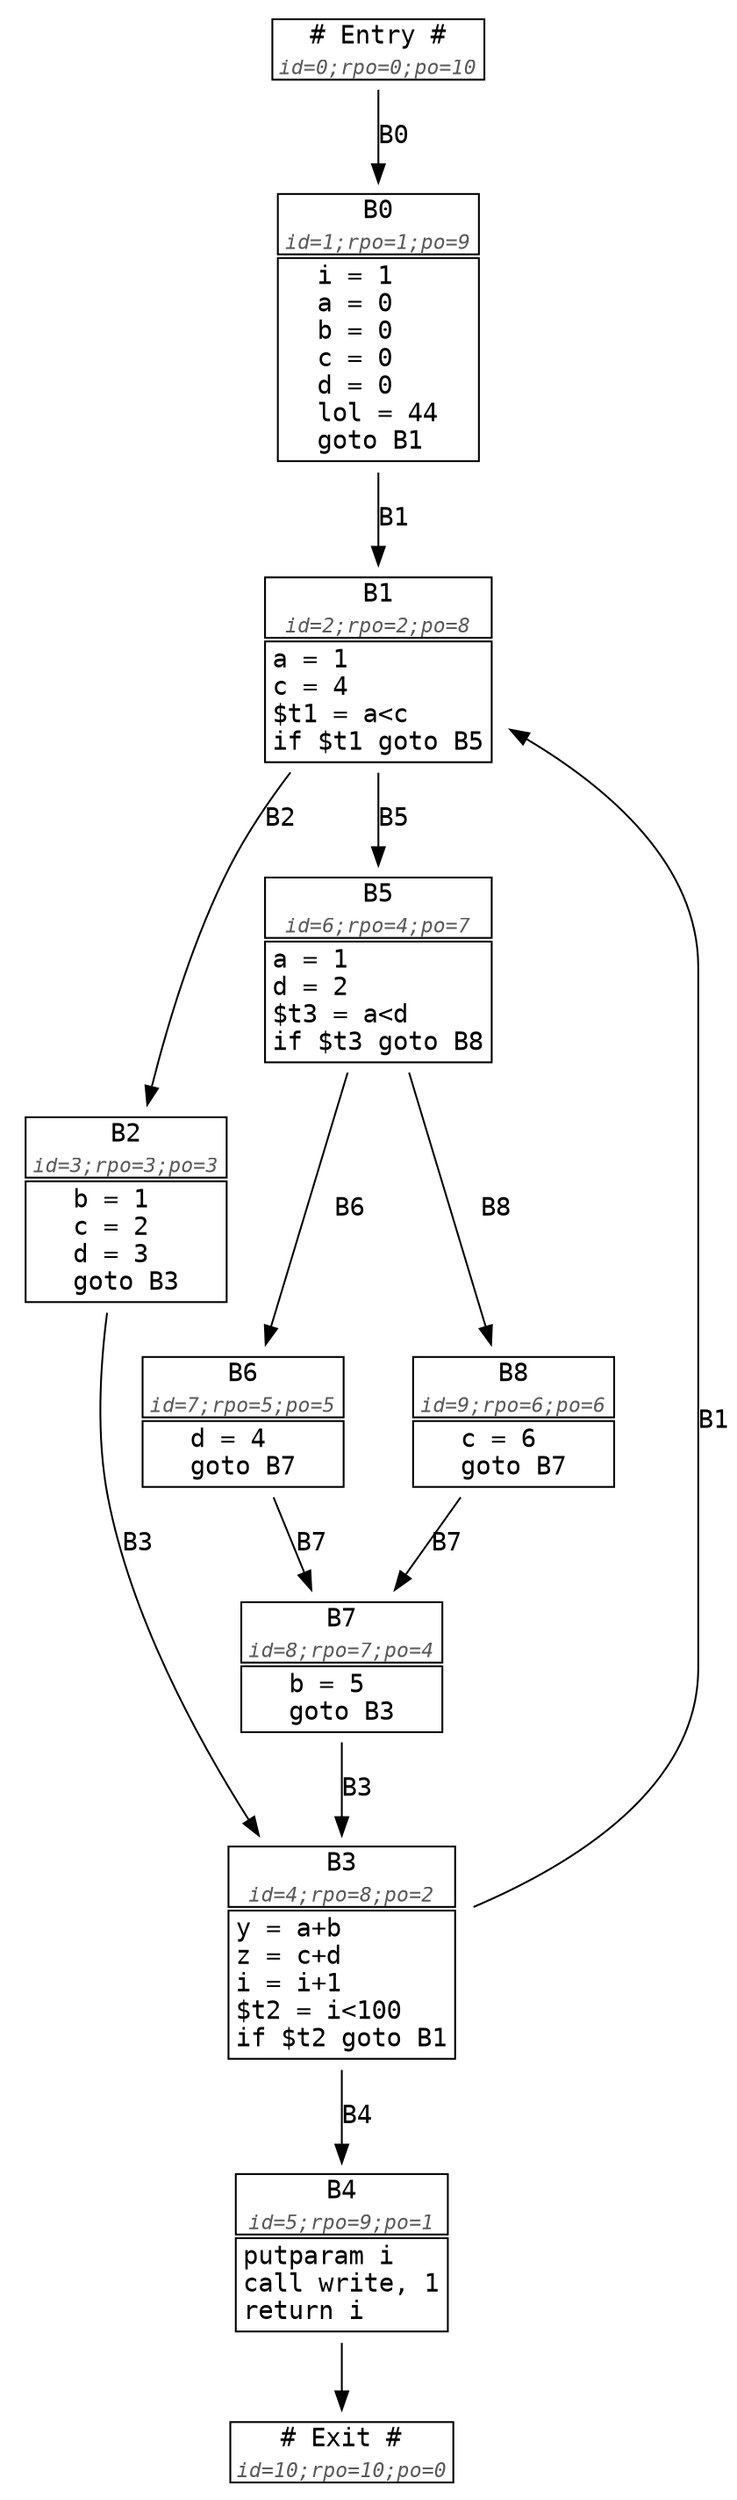 digraph g {
	graph [bb="0,0,395,1358",
		fontname="DejaVu Sans Mono",
		fontsize=25,
		labelloc=t
	];
	node [fontname="DejaVu Sans Mono",
		label="\N",
		shape=none
	];
	edge [fontname="DejaVu Sans Mono"];
	"# Entry #"	[height=0.625,
		label=<<TABLE BORDER="0" CELLBORDER="1"><TR><TD STYLE='' COLSPAN='2' PORT='# Entry #_enter'># Entry #<FONT COLOR='gray35' POINT-SIZE='13'><SUB><I><BR/>id=0;rpo=0;po=10</I></SUB></FONT></TD></TR></TABLE>>,
		pos="203,1335.5",
		width=1.8889];
	B0	[height=2.1944,
		label=<<TABLE BORDER="0" CELLBORDER="1"><TR><TD STYLE='' COLSPAN='2' PORT='B0_enter'>B0<FONT COLOR='gray35' POINT-SIZE='13'><SUB><I><BR/>id=1;rpo=1;po=9</I></SUB></FONT></TD></TR><TR><TD STYLE='' COLSPAN='2'><FONT>i = 1<BR ALIGN='LEFT'/>a = 0<BR ALIGN='LEFT'/>b = 0<BR ALIGN='LEFT'/>c = 0<BR ALIGN='LEFT'/>d = 0<BR ALIGN='LEFT'/>lol = 44<BR ALIGN='LEFT'/>goto B1<BR ALIGN='LEFT'/></FONT></TD></TR></TABLE>>,
		pos="203,1183",
		width=1.8056];
	"# Entry #" -> B0	[key=B0,
		label=B0,
		lp="211.5,1287.5",
		pos="e,203,1262.2 203,1312.9 203,1301.8 203,1287.4 203,1272.3"];
	B1	[height=1.5694,
		label=<<TABLE BORDER="0" CELLBORDER="1"><TR><TD STYLE='' COLSPAN='2' PORT='B1_enter'>B1<FONT COLOR='gray35' POINT-SIZE='13'><SUB><I><BR/>id=2;rpo=2;po=8</I></SUB></FONT></TD></TR><TR><TD STYLE='' COLSPAN='2'><FONT>a = 1<BR ALIGN='LEFT'/>c = 4<BR ALIGN='LEFT'/>$t1 = a&lt;c<BR ALIGN='LEFT'/>if $t1 goto B5<BR ALIGN='LEFT'/></FONT></TD></TR></TABLE>>,
		pos="203,996.5",
		width=2];
	B0 -> B1	[key=B1,
		label=B1,
		lp="211.5,1078.5",
		pos="e,203,1053.2 203,1103.8 203,1090.3 203,1076.5 203,1063.5"];
	B2	[height=1.5694,
		label=<<TABLE BORDER="0" CELLBORDER="1"><TR><TD STYLE='' COLSPAN='2' PORT='B2_enter'>B2<FONT COLOR='gray35' POINT-SIZE='13'><SUB><I><BR/>id=3;rpo=3;po=3</I></SUB></FONT></TD></TR><TR><TD STYLE='' COLSPAN='2'><FONT>b = 1<BR ALIGN='LEFT'/>c = 2<BR ALIGN='LEFT'/>d = 3<BR ALIGN='LEFT'/>goto B3<BR ALIGN='LEFT'/></FONT></TD></TR></TABLE>>,
		pos="65,701.5",
		width=1.8056];
	B1 -> B2	[key=B2,
		label=B2,
		lp="149.5,914.5",
		pos="e,76.589,758.34 154.91,939.95 142.96,924.22 131,906.57 122,889 102.53,850.99 88.406,805.16 79.09,768.44"];
	B5	[height=1.5694,
		label=<<TABLE BORDER="0" CELLBORDER="1"><TR><TD STYLE='' COLSPAN='2' PORT='B5_enter'>B5<FONT COLOR='gray35' POINT-SIZE='13'><SUB><I><BR/>id=6;rpo=4;po=7</I></SUB></FONT></TD></TR><TR><TD STYLE='' COLSPAN='2'><FONT>a = 1<BR ALIGN='LEFT'/>d = 2<BR ALIGN='LEFT'/>$t3 = a&lt;d<BR ALIGN='LEFT'/>if $t3 goto B8<BR ALIGN='LEFT'/></FONT></TD></TR></TABLE>>,
		pos="203,832.5",
		width=2];
	B1 -> B5	[key=B5,
		label=B5,
		lp="211.5,914.5",
		pos="e,203,889.08 203,939.75 203,926.69 203,912.67 203,899.22"];
	B3	[height=1.7778,
		label=<<TABLE BORDER="0" CELLBORDER="1"><TR><TD STYLE='' COLSPAN='2' PORT='B3_enter'>B3<FONT COLOR='gray35' POINT-SIZE='13'><SUB><I><BR/>id=4;rpo=8;po=2</I></SUB></FONT></TD></TR><TR><TD STYLE='' COLSPAN='2'><FONT>y = a+b<BR ALIGN='LEFT'/>z = c+d<BR ALIGN='LEFT'/>i = i+1<BR ALIGN='LEFT'/>$t2 = i&lt;100<BR ALIGN='LEFT'/>if $t2 goto B1<BR ALIGN='LEFT'/></FONT></TD></TR></TABLE>>,
		pos="183,295",
		width=2];
	B2 -> B3	[key=B3,
		label=B3,
		lp="71.5,518.5",
		pos="e,137.58,359.05 54.592,644.65 50.701,614.59 48.599,577.01 55,544 67.374,480.19 101.93,415.15 132.02,367.7"];
	B3 -> B1	[key=B1,
		label=B1,
		lp="386.5,585.5",
		pos="e,275.19,963.28 255.06,319.97 310.6,343.52 378,385.5 378,450.5 378,833.5 378,833.5 378,833.5 378,889.12 329.81,930.98 284,958.2"];
	B4	[height=1.3611,
		label=<<TABLE BORDER="0" CELLBORDER="1"><TR><TD STYLE='' COLSPAN='2' PORT='B4_enter'>B4<FONT COLOR='gray35' POINT-SIZE='13'><SUB><I><BR/>id=5;rpo=9;po=1</I></SUB></FONT></TD></TR><TR><TD STYLE='' COLSPAN='2'><FONT>putparam i<BR ALIGN='LEFT'/>call write, 1<BR ALIGN='LEFT'/>return i<BR ALIGN='LEFT'/></FONT></TD></TR></TABLE>>,
		pos="183,131",
		width=1.8889];
	B3 -> B4	[key=B4,
		label=B4,
		lp="191.5,205.5",
		pos="e,183,180.12 183,230.9 183,217.58 183,203.58 183,190.45"];
	"# Exit #"	[height=0.625,
		label=<<TABLE BORDER="0" CELLBORDER="1"><TR><TD STYLE='' COLSPAN='2' PORT='# Exit #_enter'># Exit #<FONT COLOR='gray35' POINT-SIZE='13'><SUB><I><BR/>id=10;rpo=10;po=0</I></SUB></FONT></TD></TR></TABLE>>,
		pos="183,22.5",
		width=1.9722];
	B4 -> "# Exit #"	[pos="e,183,45.245 183,81.736 183,72.758 183,63.589 183,55.263"];
	B6	[height=1.1528,
		label=<<TABLE BORDER="0" CELLBORDER="1"><TR><TD STYLE='' COLSPAN='2' PORT='B6_enter'>B6<FONT COLOR='gray35' POINT-SIZE='13'><SUB><I><BR/>id=7;rpo=5;po=5</I></SUB></FONT></TD></TR><TR><TD STYLE='' COLSPAN='2'><FONT>d = 4<BR ALIGN='LEFT'/>goto B7<BR ALIGN='LEFT'/></FONT></TD></TR></TABLE>>,
		pos="129,585.5",
		width=1.8056];
	B5 -> B6	[key=B6,
		label=B6,
		lp="187.5,701.5",
		pos="e,141.34,627.37 186.21,775.91 173.6,734.17 156.48,677.48 144.26,637.03"];
	B8	[height=1.1528,
		label=<<TABLE BORDER="0" CELLBORDER="1"><TR><TD STYLE='' COLSPAN='2' PORT='B8_enter'>B8<FONT COLOR='gray35' POINT-SIZE='13'><SUB><I><BR/>id=9;rpo=6;po=6</I></SUB></FONT></TD></TR><TR><TD STYLE='' COLSPAN='2'><FONT>c = 6<BR ALIGN='LEFT'/>goto B7<BR ALIGN='LEFT'/></FONT></TD></TR></TABLE>>,
		pos="277,585.5",
		width=1.8056];
	B5 -> B8	[key=B8,
		label=B8,
		lp="267.5,701.5",
		pos="e,264.66,627.37 219.79,775.91 232.4,734.17 249.52,677.48 261.74,637.03"];
	B7	[height=1.1528,
		label=<<TABLE BORDER="0" CELLBORDER="1"><TR><TD STYLE='' COLSPAN='2' PORT='B7_enter'>B7<FONT COLOR='gray35' POINT-SIZE='13'><SUB><I><BR/>id=8;rpo=7;po=4</I></SUB></FONT></TD></TR><TR><TD STYLE='' COLSPAN='2'><FONT>b = 5<BR ALIGN='LEFT'/>goto B3<BR ALIGN='LEFT'/></FONT></TD></TR></TABLE>>,
		pos="183,451.5",
		width=1.8056];
	B6 -> B7	[key=B7,
		label=B7,
		lp="166.5,518.5",
		pos="e,166.32,493.27 145.64,543.82 150.93,530.9 156.84,516.45 162.37,502.92"];
	B7 -> B3	[key=B3,
		label=B3,
		lp="191.5,384.5",
		pos="e,183,359.04 183,409.91 183,397.39 183,383.2 183,369.19"];
	B8 -> B7	[key=B7,
		label=B7,
		lp="240.5,518.5",
		pos="e,212.04,493.27 248.03,543.82 238.56,530.52 227.94,515.6 218.07,501.74"];
}

